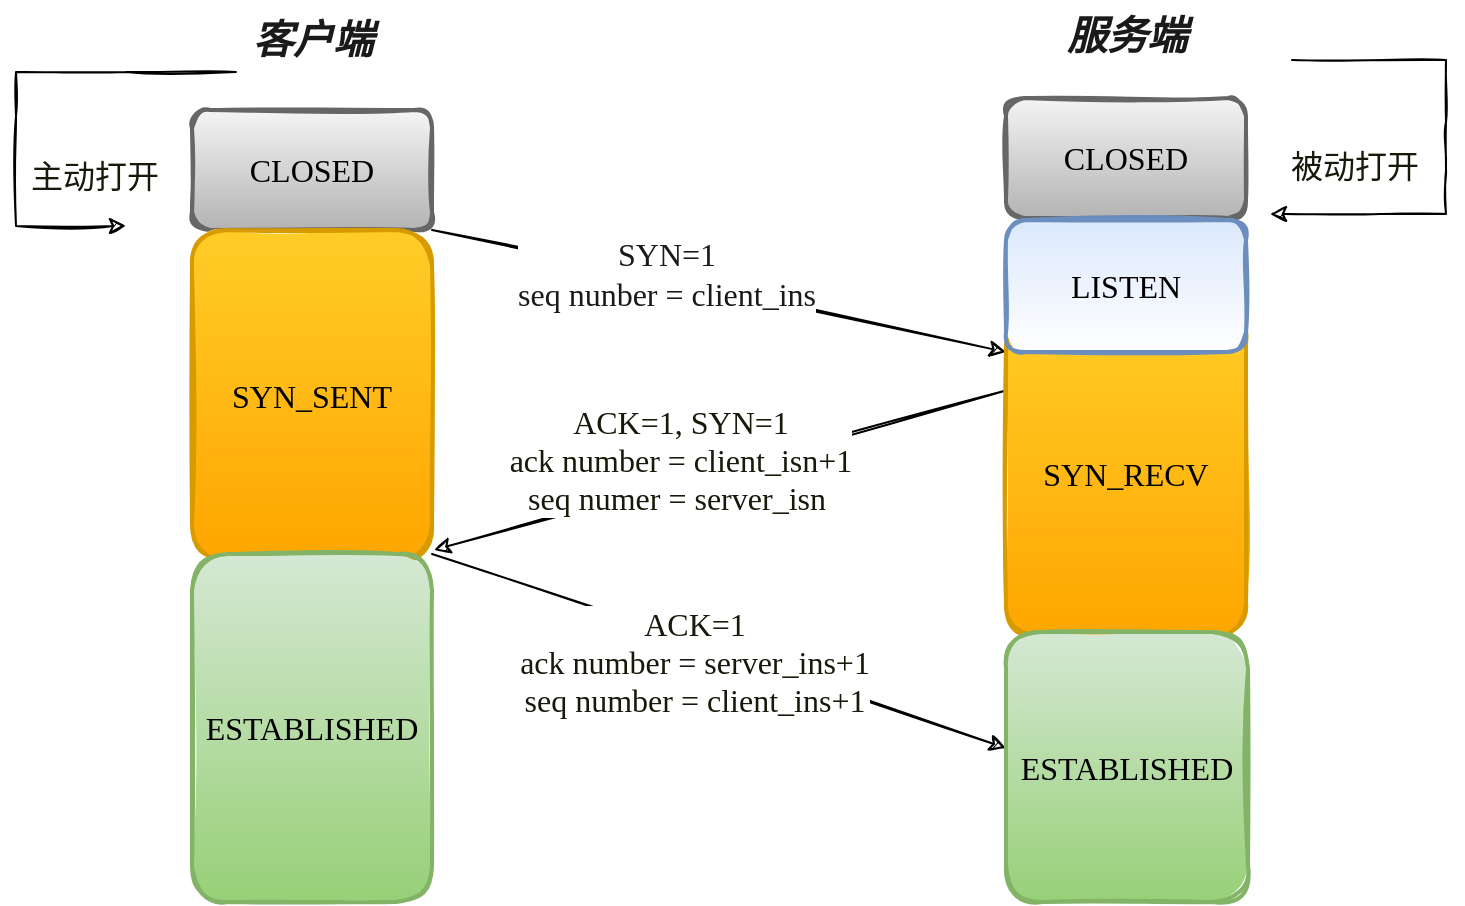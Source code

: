 <mxfile version="17.4.5" type="github" pages="9">
  <diagram id="4XvSbhawV3MiXkLEqnf2" name="tcp三次握手">
    <mxGraphModel dx="1422" dy="762" grid="1" gridSize="11" guides="1" tooltips="1" connect="1" arrows="1" fold="1" page="1" pageScale="1" pageWidth="2339" pageHeight="3300" background="#FFFFFF" math="0" shadow="0">
      <root>
        <mxCell id="0" />
        <mxCell id="1" parent="0" />
        <mxCell id="OVzzL2SM65j6UDz2gd-_-71" value="" style="endArrow=classic;html=1;rounded=0;sketch=1;fontFamily=Comic Sans MS;fontSize=16;fontColor=#171A0A;align=center;horizontal=0;verticalAlign=middle;fontStyle=7;labelPosition=center;verticalLabelPosition=top;" parent="1" edge="1">
          <mxGeometry width="50" height="50" relative="1" as="geometry">
            <mxPoint x="891" y="162" as="sourcePoint" />
            <mxPoint x="880.0" y="239" as="targetPoint" />
            <Array as="points">
              <mxPoint x="968" y="162" />
              <mxPoint x="968" y="193" />
              <mxPoint x="968" y="217" />
              <mxPoint x="968" y="239" />
              <mxPoint x="934.962" y="238.998" />
            </Array>
          </mxGeometry>
        </mxCell>
        <mxCell id="OVzzL2SM65j6UDz2gd-_-72" value="被动打开" style="text;html=1;align=center;verticalAlign=top;resizable=0;points=[];autosize=1;strokeColor=none;fillColor=none;fontSize=16;fontFamily=Comic Sans MS;fontColor=#171A0A;horizontal=1;fontStyle=0" parent="1" vertex="1">
          <mxGeometry x="883" y="199" width="77" height="22" as="geometry" />
        </mxCell>
        <mxCell id="OVzzL2SM65j6UDz2gd-_-16" value="&lt;font face=&quot;Comic Sans MS&quot;&gt;CLOSED&lt;/font&gt;" style="rounded=1;sketch=1;expand=1;fontSize=16;verticalAlign=middle;horizontal=1;fontStyle=0;align=center;labelPosition=center;verticalLabelPosition=middle;labelBackgroundColor=none;whiteSpace=wrap;html=1;shadow=0;glass=0;noLabel=0;portConstraintRotation=0;enumerate=0;fixDash=0;autosize=0;connectable=1;sketchStyle=rough;zigzagOffset=-1;strokeWidth=2;fillColor=#f5f5f5;gradientColor=#b3b3b3;strokeColor=#666666;" parent="1" vertex="1">
          <mxGeometry x="341" y="187" width="120" height="60" as="geometry" />
        </mxCell>
        <mxCell id="OVzzL2SM65j6UDz2gd-_-41" value="客户端&lt;br style=&quot;font-size: 20px;&quot;&gt;" style="text;html=1;align=center;verticalAlign=middle;resizable=0;points=[];autosize=1;strokeColor=none;fillColor=none;fontSize=20;fontFamily=Georgia;fontColor=#1A1A1A;fontStyle=3;labelBackgroundColor=none;" parent="1" vertex="1">
          <mxGeometry x="362.5" y="134" width="77" height="33" as="geometry" />
        </mxCell>
        <mxCell id="OVzzL2SM65j6UDz2gd-_-52" style="edgeStyle=none;rounded=0;sketch=1;orthogonalLoop=1;jettySize=auto;html=1;exitX=1;exitY=0;exitDx=0;exitDy=0;entryX=0;entryY=1;entryDx=0;entryDy=0;fontFamily=Comic Sans MS;fontSize=16;fontColor=#1A1A1A;" parent="1" source="OVzzL2SM65j6UDz2gd-_-42" target="OVzzL2SM65j6UDz2gd-_-48" edge="1">
          <mxGeometry relative="1" as="geometry" />
        </mxCell>
        <mxCell id="OVzzL2SM65j6UDz2gd-_-54" value="SYN=1&lt;br&gt;seq nunber = client_ins" style="edgeLabel;html=1;align=center;verticalAlign=middle;resizable=0;points=[];fontSize=16;fontFamily=Comic Sans MS;fontColor=#1A1A1A;" parent="OVzzL2SM65j6UDz2gd-_-52" vertex="1" connectable="0">
          <mxGeometry x="-0.188" y="3" relative="1" as="geometry">
            <mxPoint as="offset" />
          </mxGeometry>
        </mxCell>
        <mxCell id="OVzzL2SM65j6UDz2gd-_-42" value="SYN_SENT" style="rounded=1;whiteSpace=wrap;html=1;shadow=0;glass=0;labelBackgroundColor=none;sketch=1;sketchStyle=rough;fontFamily=Comic Sans MS;fontSize=16;strokeColor=#d79b00;strokeWidth=2;fillColor=#ffcd28;gradientColor=#ffa500;" parent="1" vertex="1">
          <mxGeometry x="341" y="247" width="120" height="165" as="geometry" />
        </mxCell>
        <mxCell id="OVzzL2SM65j6UDz2gd-_-64" style="edgeStyle=none;rounded=0;sketch=1;orthogonalLoop=1;jettySize=auto;html=1;exitX=1;exitY=0;exitDx=0;exitDy=0;entryX=0;entryY=0.43;entryDx=0;entryDy=0;entryPerimeter=0;fontFamily=Comic Sans MS;fontSize=16;fontColor=#171A0A;" parent="1" source="OVzzL2SM65j6UDz2gd-_-43" target="OVzzL2SM65j6UDz2gd-_-47" edge="1">
          <mxGeometry relative="1" as="geometry" />
        </mxCell>
        <mxCell id="OVzzL2SM65j6UDz2gd-_-65" value="ACK=1&lt;br&gt;ack number = server_ins+1&lt;br&gt;seq number = client_ins+1" style="edgeLabel;html=1;align=center;verticalAlign=middle;resizable=0;points=[];fontSize=16;fontFamily=Comic Sans MS;fontColor=#171A0A;" parent="OVzzL2SM65j6UDz2gd-_-64" vertex="1" connectable="0">
          <mxGeometry x="-0.44" y="-4" relative="1" as="geometry">
            <mxPoint x="52" y="23" as="offset" />
          </mxGeometry>
        </mxCell>
        <mxCell id="OVzzL2SM65j6UDz2gd-_-43" value="ESTABLISHED" style="rounded=1;whiteSpace=wrap;html=1;shadow=0;glass=0;labelBackgroundColor=none;sketch=1;sketchStyle=rough;fontFamily=Comic Sans MS;fontSize=16;strokeColor=#82b366;strokeWidth=2;fillColor=#d5e8d4;gradientColor=#97d077;" parent="1" vertex="1">
          <mxGeometry x="341" y="409" width="120" height="174" as="geometry" />
        </mxCell>
        <mxCell id="OVzzL2SM65j6UDz2gd-_-44" value="&lt;font face=&quot;Comic Sans MS&quot;&gt;CLOSED&lt;/font&gt;" style="rounded=1;sketch=1;expand=1;fontSize=16;verticalAlign=middle;horizontal=1;fontStyle=0;align=center;labelPosition=center;verticalLabelPosition=middle;labelBackgroundColor=none;whiteSpace=wrap;html=1;shadow=0;glass=0;noLabel=0;portConstraintRotation=0;enumerate=0;fixDash=0;autosize=0;connectable=1;sketchStyle=rough;zigzagOffset=-1;strokeWidth=2;fillColor=#f5f5f5;gradientColor=#b3b3b3;strokeColor=#666666;" parent="1" vertex="1">
          <mxGeometry x="748" y="181" width="120" height="60" as="geometry" />
        </mxCell>
        <mxCell id="OVzzL2SM65j6UDz2gd-_-45" value="服务端" style="text;html=1;align=center;verticalAlign=middle;resizable=0;points=[];autosize=1;strokeColor=none;fillColor=none;fontSize=20;fontFamily=Georgia;fontColor=#1A1A1A;fontStyle=3;labelBackgroundColor=none;" parent="1" vertex="1">
          <mxGeometry x="769.5" y="132" width="77" height="33" as="geometry" />
        </mxCell>
        <mxCell id="OVzzL2SM65j6UDz2gd-_-58" style="edgeStyle=none;rounded=0;sketch=1;orthogonalLoop=1;jettySize=auto;html=1;exitX=0;exitY=0.25;exitDx=0;exitDy=0;fontFamily=Comic Sans MS;fontSize=16;fontColor=#171A0A;" parent="1" source="OVzzL2SM65j6UDz2gd-_-46" edge="1">
          <mxGeometry relative="1" as="geometry">
            <mxPoint x="462" y="407" as="targetPoint" />
          </mxGeometry>
        </mxCell>
        <mxCell id="OVzzL2SM65j6UDz2gd-_-59" value="ACK=1, SYN=1&lt;br&gt;ack number = client_isn+1&lt;br&gt;seq numer = server_isn&amp;nbsp;" style="edgeLabel;html=1;align=center;verticalAlign=middle;resizable=0;points=[];fontSize=16;fontFamily=Comic Sans MS;fontColor=#171A0A;" parent="OVzzL2SM65j6UDz2gd-_-58" vertex="1" connectable="0">
          <mxGeometry x="0.211" relative="1" as="geometry">
            <mxPoint x="10" y="-14" as="offset" />
          </mxGeometry>
        </mxCell>
        <mxCell id="OVzzL2SM65j6UDz2gd-_-46" value="SYN_RECV" style="rounded=1;whiteSpace=wrap;html=1;shadow=0;glass=0;labelBackgroundColor=none;sketch=1;sketchStyle=rough;fontFamily=Comic Sans MS;fontSize=16;strokeColor=#d79b00;strokeWidth=2;fillColor=#ffcd28;gradientColor=#ffa500;" parent="1" vertex="1">
          <mxGeometry x="748" y="286" width="120" height="165" as="geometry" />
        </mxCell>
        <mxCell id="OVzzL2SM65j6UDz2gd-_-47" value="ESTABLISHED" style="rounded=1;whiteSpace=wrap;html=1;shadow=0;glass=0;labelBackgroundColor=none;sketch=1;sketchStyle=rough;fontFamily=Comic Sans MS;fontSize=16;strokeColor=#82b366;strokeWidth=2;fillColor=#d5e8d4;gradientColor=#97d077;" parent="1" vertex="1">
          <mxGeometry x="748" y="448" width="121" height="135" as="geometry" />
        </mxCell>
        <mxCell id="OVzzL2SM65j6UDz2gd-_-48" value="LISTEN" style="rounded=1;whiteSpace=wrap;html=1;shadow=0;glass=0;labelBackgroundColor=none;sketch=1;sketchStyle=rough;fontFamily=Comic Sans MS;fontSize=16;strokeColor=#6c8ebf;strokeWidth=2;fillColor=#dae8fc;gradientColor=#ffffff;" parent="1" vertex="1">
          <mxGeometry x="748" y="242" width="120" height="66" as="geometry" />
        </mxCell>
        <mxCell id="OVzzL2SM65j6UDz2gd-_-69" value="" style="endArrow=classic;html=1;rounded=0;sketch=1;fontFamily=Comic Sans MS;fontSize=16;fontColor=#171A0A;exitX=0.006;exitY=0.606;exitDx=0;exitDy=0;exitPerimeter=0;" parent="1" edge="1">
          <mxGeometry width="50" height="50" relative="1" as="geometry">
            <mxPoint x="362.962" y="167.998" as="sourcePoint" />
            <mxPoint x="308" y="245" as="targetPoint" />
            <Array as="points">
              <mxPoint x="308" y="168" />
              <mxPoint x="253" y="168" />
              <mxPoint x="253" y="190" />
              <mxPoint x="253" y="245" />
            </Array>
          </mxGeometry>
        </mxCell>
        <mxCell id="OVzzL2SM65j6UDz2gd-_-70" value="主动打开" style="text;html=1;align=center;verticalAlign=middle;resizable=0;points=[];autosize=1;strokeColor=none;fillColor=none;fontSize=16;fontFamily=Comic Sans MS;fontColor=#171A0A;" parent="1" vertex="1">
          <mxGeometry x="253" y="209" width="77" height="22" as="geometry" />
        </mxCell>
      </root>
    </mxGraphModel>
  </diagram>
  <diagram id="vHVCrYi_-T6_CoiBoPsH" name="TCP四次挥手">
    <mxGraphModel dx="1422" dy="762" grid="1" gridSize="10" guides="1" tooltips="1" connect="1" arrows="1" fold="1" page="1" pageScale="1" pageWidth="2339" pageHeight="3300" math="0" shadow="0">
      <root>
        <mxCell id="0" />
        <mxCell id="1" parent="0" />
        <mxCell id="FSFF1Ceqms3SaQ_YUNbp-1" value="" style="endArrow=classic;html=1;rounded=0;sketch=1;fontFamily=Comic Sans MS;fontSize=16;fontColor=#171A0A;align=center;horizontal=0;verticalAlign=middle;fontStyle=7;labelPosition=center;verticalLabelPosition=top;" edge="1" parent="1">
          <mxGeometry width="50" height="50" relative="1" as="geometry">
            <mxPoint x="910" y="142" as="sourcePoint" />
            <mxPoint x="930.0" y="449" as="targetPoint" />
            <Array as="points">
              <mxPoint x="1000" y="140" />
              <mxPoint x="1000" y="449" />
              <mxPoint x="984.962" y="448.998" />
            </Array>
          </mxGeometry>
        </mxCell>
        <mxCell id="FSFF1Ceqms3SaQ_YUNbp-2" value="被动关闭" style="text;html=1;align=center;verticalAlign=top;resizable=0;points=[];autosize=1;strokeColor=none;fillColor=none;fontSize=16;fontFamily=Comic Sans MS;fontColor=#171A0A;horizontal=1;fontStyle=0" vertex="1" parent="1">
          <mxGeometry x="919" y="410" width="80" height="20" as="geometry" />
        </mxCell>
        <mxCell id="FSFF1Ceqms3SaQ_YUNbp-3" value="&lt;font face=&quot;Comic Sans MS&quot;&gt;FIN_WATI_1&lt;/font&gt;" style="rounded=1;sketch=1;expand=1;fontSize=16;verticalAlign=middle;horizontal=1;fontStyle=0;align=center;labelPosition=center;verticalLabelPosition=middle;labelBackgroundColor=none;whiteSpace=wrap;html=1;shadow=0;glass=0;noLabel=0;portConstraintRotation=0;enumerate=0;fixDash=0;autosize=0;connectable=1;sketchStyle=rough;zigzagOffset=-1;strokeWidth=2;fillColor=#cdeb8b;strokeColor=#36393d;gradientColor=#ffffff;" vertex="1" parent="1">
          <mxGeometry x="360" y="280" width="120" height="110" as="geometry" />
        </mxCell>
        <mxCell id="FSFF1Ceqms3SaQ_YUNbp-4" value="客户端&lt;br style=&quot;font-size: 20px;&quot;&gt;" style="text;html=1;align=center;verticalAlign=middle;resizable=0;points=[];autosize=1;strokeColor=none;fillColor=none;fontSize=20;fontFamily=Comic Sans MS;fontColor=#1A1A1A;fontStyle=3;labelBackgroundColor=none;" vertex="1" parent="1">
          <mxGeometry x="380.5" y="134" width="80" height="30" as="geometry" />
        </mxCell>
        <mxCell id="OlESN5JKjCrD1n2T0dmo-2" style="edgeStyle=none;rounded=1;comic=0;sketch=1;orthogonalLoop=1;jettySize=auto;html=1;exitX=1;exitY=1;exitDx=0;exitDy=0;entryX=0;entryY=0;entryDx=0;entryDy=0;shadow=0;labelBorderColor=none;fontFamily=Comic Sans MS;fontSize=16;fontColor=#1A1A1A;strokeColor=#1A1A1A;fillColor=#FFE45E;" edge="1" parent="1" source="FSFF1Ceqms3SaQ_YUNbp-10" target="IXIdePy4f4xAPAkL3_Bi-4">
          <mxGeometry relative="1" as="geometry" />
        </mxCell>
        <mxCell id="FSFF1Ceqms3SaQ_YUNbp-10" value="ESTABLISHED" style="rounded=1;whiteSpace=wrap;html=1;shadow=0;glass=0;labelBackgroundColor=none;sketch=1;sketchStyle=rough;fontFamily=Comic Sans MS;fontSize=16;strokeColor=#82b366;strokeWidth=2;fillColor=#d5e8d4;gradientColor=#97d077;" vertex="1" parent="1">
          <mxGeometry x="360" y="199" width="120" height="81" as="geometry" />
        </mxCell>
        <mxCell id="FSFF1Ceqms3SaQ_YUNbp-12" value="服务端" style="text;html=1;align=center;verticalAlign=middle;resizable=0;points=[];autosize=1;strokeColor=none;fillColor=none;fontSize=20;fontFamily=Georgia;fontColor=#1A1A1A;fontStyle=3;labelBackgroundColor=none;" vertex="1" parent="1">
          <mxGeometry x="817.5" y="131" width="77" height="33" as="geometry" />
        </mxCell>
        <mxCell id="FSFF1Ceqms3SaQ_YUNbp-18" value="" style="endArrow=classic;html=1;rounded=0;sketch=1;fontFamily=Comic Sans MS;fontSize=16;fontColor=#171A0A;exitX=0.006;exitY=0.606;exitDx=0;exitDy=0;exitPerimeter=0;" edge="1" parent="1">
          <mxGeometry width="50" height="50" relative="1" as="geometry">
            <mxPoint x="362.962" y="167.998" as="sourcePoint" />
            <mxPoint x="350" y="290" as="targetPoint" />
            <Array as="points">
              <mxPoint x="308" y="168" />
              <mxPoint x="253" y="168" />
              <mxPoint x="253" y="190" />
              <mxPoint x="253" y="290" />
            </Array>
          </mxGeometry>
        </mxCell>
        <mxCell id="FSFF1Ceqms3SaQ_YUNbp-19" value="主动关闭" style="text;html=1;align=center;verticalAlign=middle;resizable=0;points=[];autosize=1;strokeColor=none;fillColor=none;fontSize=16;fontFamily=Comic Sans MS;fontColor=#171A0A;" vertex="1" parent="1">
          <mxGeometry x="260" y="254.5" width="80" height="20" as="geometry" />
        </mxCell>
        <mxCell id="IXIdePy4f4xAPAkL3_Bi-1" value="&lt;font face=&quot;Comic Sans MS&quot; style=&quot;font-size: 16px;&quot;&gt;FIN_WATI_2&lt;/font&gt;" style="rounded=1;whiteSpace=wrap;html=1;fillColor=#cdeb8b;strokeColor=#36393d;fontSize=16;strokeWidth=2;" vertex="1" parent="1">
          <mxGeometry x="360" y="390" width="120" height="100" as="geometry" />
        </mxCell>
        <mxCell id="OlESN5JKjCrD1n2T0dmo-9" style="edgeStyle=none;rounded=1;comic=0;sketch=1;orthogonalLoop=1;jettySize=auto;html=1;exitX=1;exitY=0;exitDx=0;exitDy=0;entryX=0;entryY=0;entryDx=0;entryDy=0;shadow=0;labelBorderColor=none;fontFamily=Comic Sans MS;fontSize=16;fontColor=#1A1A1A;strokeColor=#1A1A1A;fillColor=#FFE45E;" edge="1" parent="1" source="IXIdePy4f4xAPAkL3_Bi-2" target="IXIdePy4f4xAPAkL3_Bi-8">
          <mxGeometry relative="1" as="geometry" />
        </mxCell>
        <mxCell id="OlESN5JKjCrD1n2T0dmo-12" value="&lt;span style=&quot;background-color: rgb(248 , 249 , 250)&quot;&gt;ACK=1&lt;/span&gt;&lt;br style=&quot;background-color: rgb(248 , 249 , 250)&quot;&gt;&lt;span style=&quot;background-color: rgb(248 , 249 , 250)&quot;&gt;ack number=server_sn+1&lt;/span&gt;&lt;br style=&quot;background-color: rgb(248 , 249 , 250)&quot;&gt;&lt;span style=&quot;background-color: rgb(248 , 249 , 250)&quot;&gt;seq number=client_sn+1&lt;/span&gt;" style="edgeLabel;html=1;align=center;verticalAlign=middle;resizable=0;points=[];fontSize=16;fontFamily=Comic Sans MS;fontColor=#1A1A1A;" vertex="1" connectable="0" parent="OlESN5JKjCrD1n2T0dmo-9">
          <mxGeometry x="-0.123" y="-1" relative="1" as="geometry">
            <mxPoint x="14" y="10" as="offset" />
          </mxGeometry>
        </mxCell>
        <mxCell id="IXIdePy4f4xAPAkL3_Bi-2" value="TIME_WAIT" style="rounded=1;whiteSpace=wrap;html=1;fontFamily=Comic Sans MS;fontSize=16;strokeWidth=2;fillColor=#ffcc99;strokeColor=#36393d;" vertex="1" parent="1">
          <mxGeometry x="360" y="490" width="120" height="90" as="geometry" />
        </mxCell>
        <mxCell id="IXIdePy4f4xAPAkL3_Bi-3" value="CLOSED" style="rounded=1;whiteSpace=wrap;html=1;fontFamily=Comic Sans MS;fontSize=16;strokeWidth=2;gradientColor=#b3b3b3;fillColor=#f5f5f5;strokeColor=#666666;" vertex="1" parent="1">
          <mxGeometry x="360" y="580" width="120" height="60" as="geometry" />
        </mxCell>
        <mxCell id="OlESN5JKjCrD1n2T0dmo-5" style="edgeStyle=none;rounded=1;comic=0;sketch=1;orthogonalLoop=1;jettySize=auto;html=1;exitX=0;exitY=0;exitDx=0;exitDy=0;entryX=1;entryY=0;entryDx=0;entryDy=0;shadow=0;labelBorderColor=none;fontFamily=Comic Sans MS;fontSize=16;fontColor=#1A1A1A;strokeColor=#1A1A1A;fillColor=#FFE45E;" edge="1" parent="1" source="IXIdePy4f4xAPAkL3_Bi-4" target="IXIdePy4f4xAPAkL3_Bi-1">
          <mxGeometry relative="1" as="geometry" />
        </mxCell>
        <mxCell id="OlESN5JKjCrD1n2T0dmo-6" value="ACK=1&lt;br&gt;ack number=client_isn+1&lt;br&gt;seq number=server_sn_wave2" style="edgeLabel;html=1;align=center;verticalAlign=middle;resizable=0;points=[];fontSize=16;fontFamily=Comic Sans MS;fontColor=#1A1A1A;" vertex="1" connectable="0" parent="OlESN5JKjCrD1n2T0dmo-5">
          <mxGeometry x="0.304" y="2" relative="1" as="geometry">
            <mxPoint x="45" y="-7" as="offset" />
          </mxGeometry>
        </mxCell>
        <mxCell id="IXIdePy4f4xAPAkL3_Bi-4" value="&lt;font face=&quot;Comic Sans MS&quot;&gt;COLSE_WAIT&lt;/font&gt;" style="rounded=1;sketch=1;expand=1;fontSize=16;verticalAlign=middle;horizontal=1;fontStyle=0;align=center;labelPosition=center;verticalLabelPosition=middle;labelBackgroundColor=none;whiteSpace=wrap;html=1;shadow=0;glass=0;noLabel=0;portConstraintRotation=0;enumerate=0;fixDash=0;autosize=0;connectable=1;sketchStyle=rough;zigzagOffset=-1;strokeWidth=2;fillColor=#cdeb8b;strokeColor=#36393d;gradientColor=#ffffff;" vertex="1" parent="1">
          <mxGeometry x="800" y="329" width="120" height="120" as="geometry" />
        </mxCell>
        <mxCell id="IXIdePy4f4xAPAkL3_Bi-5" value="ESTABLISHED" style="rounded=1;whiteSpace=wrap;html=1;shadow=0;glass=0;labelBackgroundColor=none;sketch=1;sketchStyle=rough;fontFamily=Comic Sans MS;fontSize=16;strokeColor=#82b366;strokeWidth=2;fillColor=#d5e8d4;gradientColor=#97d077;" vertex="1" parent="1">
          <mxGeometry x="800" y="198" width="120" height="131" as="geometry" />
        </mxCell>
        <mxCell id="OlESN5JKjCrD1n2T0dmo-7" style="edgeStyle=none;rounded=1;comic=0;sketch=1;orthogonalLoop=1;jettySize=auto;html=1;exitX=0;exitY=0;exitDx=0;exitDy=0;entryX=1;entryY=0;entryDx=0;entryDy=0;shadow=0;labelBorderColor=none;fontFamily=Comic Sans MS;fontSize=16;fontColor=#1A1A1A;strokeColor=#1A1A1A;fillColor=#FFE45E;" edge="1" parent="1" source="IXIdePy4f4xAPAkL3_Bi-6" target="IXIdePy4f4xAPAkL3_Bi-2">
          <mxGeometry relative="1" as="geometry" />
        </mxCell>
        <mxCell id="OlESN5JKjCrD1n2T0dmo-8" value="FIN=1&lt;br&gt;seq number=server_sn" style="edgeLabel;html=1;align=center;verticalAlign=middle;resizable=0;points=[];fontSize=16;fontFamily=Comic Sans MS;fontColor=#1A1A1A;" vertex="1" connectable="0" parent="OlESN5JKjCrD1n2T0dmo-7">
          <mxGeometry x="0.319" relative="1" as="geometry">
            <mxPoint x="29" y="-4" as="offset" />
          </mxGeometry>
        </mxCell>
        <mxCell id="IXIdePy4f4xAPAkL3_Bi-6" value="&lt;font face=&quot;Comic Sans MS&quot;&gt;LAST_ACK&lt;/font&gt;" style="rounded=1;whiteSpace=wrap;html=1;fillColor=#cdeb8b;strokeColor=#36393d;fontSize=16;strokeWidth=2;" vertex="1" parent="1">
          <mxGeometry x="800" y="449" width="120" height="130" as="geometry" />
        </mxCell>
        <mxCell id="IXIdePy4f4xAPAkL3_Bi-8" value="CLOSED" style="rounded=1;whiteSpace=wrap;html=1;fontFamily=Comic Sans MS;fontSize=16;strokeWidth=2;gradientColor=#b3b3b3;fillColor=#f5f5f5;strokeColor=#666666;" vertex="1" parent="1">
          <mxGeometry x="800" y="579" width="120" height="60" as="geometry" />
        </mxCell>
        <mxCell id="OlESN5JKjCrD1n2T0dmo-4" value="&lt;span style=&quot;color: rgb(26, 26, 26); font-family: &amp;quot;comic sans ms&amp;quot;; font-size: 16px; font-style: normal; font-weight: 400; letter-spacing: normal; text-align: center; text-indent: 0px; text-transform: none; word-spacing: 0px; background-color: rgb(255, 255, 255); display: inline; float: none;&quot;&gt;FIN=1&lt;/span&gt;&lt;br style=&quot;color: rgb(26, 26, 26); font-family: &amp;quot;comic sans ms&amp;quot;; font-size: 16px; font-style: normal; font-weight: 400; letter-spacing: normal; text-align: center; text-indent: 0px; text-transform: none; word-spacing: 0px;&quot;&gt;&lt;span style=&quot;color: rgb(26, 26, 26); font-family: &amp;quot;comic sans ms&amp;quot;; font-size: 16px; font-style: normal; font-weight: 400; letter-spacing: normal; text-align: center; text-indent: 0px; text-transform: none; word-spacing: 0px; background-color: rgb(255, 255, 255); display: inline; float: none;&quot;&gt;seq number=client_sn&lt;/span&gt;" style="text;whiteSpace=wrap;html=1;fontSize=16;fontFamily=Comic Sans MS;fontColor=#1A1A1A;" vertex="1" parent="1">
          <mxGeometry x="547" y="261" width="190" height="50" as="geometry" />
        </mxCell>
        <mxCell id="OlESN5JKjCrD1n2T0dmo-21" value="" style="endArrow=classic;html=1;rounded=1;shadow=0;labelBorderColor=none;comic=0;sketch=1;fontFamily=Comic Sans MS;fontSize=16;fontColor=#1A1A1A;strokeColor=#1A1A1A;fillColor=#FFE45E;" edge="1" parent="1">
          <mxGeometry width="50" height="50" relative="1" as="geometry">
            <mxPoint x="340" y="490" as="sourcePoint" />
            <mxPoint x="350" y="580" as="targetPoint" />
            <Array as="points">
              <mxPoint x="260" y="490" />
              <mxPoint x="260" y="580" />
            </Array>
          </mxGeometry>
        </mxCell>
        <mxCell id="OlESN5JKjCrD1n2T0dmo-22" value="等待2MSL" style="text;html=1;align=center;verticalAlign=middle;resizable=0;points=[];autosize=1;strokeColor=none;fillColor=none;fontSize=16;fontFamily=Comic Sans MS;fontColor=#1A1A1A;" vertex="1" parent="1">
          <mxGeometry x="262" y="548" width="90" height="20" as="geometry" />
        </mxCell>
      </root>
    </mxGraphModel>
  </diagram>
  <diagram id="fMdXmSaEVb3jKmdyPbzO" name="git-head">
    <mxGraphModel dx="1422" dy="762" grid="1" gridSize="10" guides="1" tooltips="1" connect="1" arrows="1" fold="1" page="1" pageScale="1" pageWidth="2339" pageHeight="3300" math="0" shadow="0">
      <root>
        <mxCell id="0" />
        <mxCell id="1" parent="0" />
        <mxCell id="3XLxBLjTaI9BwhoATeDl-6" style="edgeStyle=none;rounded=1;comic=0;sketch=1;orthogonalLoop=1;jettySize=auto;html=1;exitX=1;exitY=0.5;exitDx=0;exitDy=0;entryX=0;entryY=0.5;entryDx=0;entryDy=0;shadow=0;labelBorderColor=none;fontFamily=Comic Sans MS;fontSize=16;fontColor=#1A1A1A;strokeColor=#1A1A1A;fillColor=#FFE45E;" parent="1" source="3XLxBLjTaI9BwhoATeDl-3" target="3XLxBLjTaI9BwhoATeDl-4" edge="1">
          <mxGeometry relative="1" as="geometry" />
        </mxCell>
        <mxCell id="3XLxBLjTaI9BwhoATeDl-3" value="" style="ellipse;whiteSpace=wrap;html=1;aspect=fixed;rounded=0;sketch=0;fontFamily=Comic Sans MS;fontSize=16;" parent="1" vertex="1">
          <mxGeometry x="130" y="240" width="30" height="30" as="geometry" />
        </mxCell>
        <mxCell id="3XLxBLjTaI9BwhoATeDl-7" style="edgeStyle=none;rounded=1;comic=0;sketch=1;orthogonalLoop=1;jettySize=auto;html=1;exitX=1;exitY=0.5;exitDx=0;exitDy=0;entryX=0;entryY=0.5;entryDx=0;entryDy=0;shadow=0;labelBorderColor=none;fontFamily=Comic Sans MS;fontSize=16;fontColor=#1A1A1A;strokeColor=#1A1A1A;fillColor=#FFE45E;" parent="1" source="3XLxBLjTaI9BwhoATeDl-4" target="3XLxBLjTaI9BwhoATeDl-5" edge="1">
          <mxGeometry relative="1" as="geometry" />
        </mxCell>
        <mxCell id="3XLxBLjTaI9BwhoATeDl-4" value="" style="ellipse;whiteSpace=wrap;html=1;aspect=fixed;rounded=0;sketch=0;fontFamily=Comic Sans MS;fontSize=16;" parent="1" vertex="1">
          <mxGeometry x="210" y="240" width="30" height="30" as="geometry" />
        </mxCell>
        <mxCell id="3XLxBLjTaI9BwhoATeDl-5" value="" style="ellipse;whiteSpace=wrap;html=1;aspect=fixed;rounded=0;sketch=0;fontFamily=Comic Sans MS;fontSize=16;" parent="1" vertex="1">
          <mxGeometry x="290" y="240" width="30" height="30" as="geometry" />
        </mxCell>
        <mxCell id="3XLxBLjTaI9BwhoATeDl-9" value="" style="endArrow=classic;html=1;rounded=1;shadow=0;labelBorderColor=none;comic=0;sketch=1;fontFamily=Comic Sans MS;fontSize=16;fontColor=#1A1A1A;strokeColor=#1A1A1A;fillColor=#FFE45E;" parent="1" edge="1">
          <mxGeometry width="50" height="50" relative="1" as="geometry">
            <mxPoint x="310" y="210" as="sourcePoint" />
            <mxPoint x="310" y="240" as="targetPoint" />
          </mxGeometry>
        </mxCell>
        <mxCell id="3XLxBLjTaI9BwhoATeDl-10" value="master&lt;br&gt;" style="text;html=1;align=center;verticalAlign=middle;resizable=0;points=[];autosize=1;strokeColor=none;fillColor=none;fontSize=16;fontFamily=Comic Sans MS;fontColor=#1A1A1A;" parent="1" vertex="1">
          <mxGeometry x="276" y="189" width="70" height="20" as="geometry" />
        </mxCell>
        <mxCell id="3XLxBLjTaI9BwhoATeDl-11" value="" style="endArrow=classic;html=1;rounded=1;shadow=0;labelBorderColor=none;comic=0;sketch=1;fontFamily=Comic Sans MS;fontSize=16;fontColor=#1A1A1A;strokeColor=#b85450;fillColor=#f8cecc;gradientColor=#ea6b66;" parent="1" edge="1">
          <mxGeometry width="50" height="50" relative="1" as="geometry">
            <mxPoint x="320" y="300" as="sourcePoint" />
            <mxPoint x="310" y="270" as="targetPoint" />
          </mxGeometry>
        </mxCell>
        <mxCell id="3XLxBLjTaI9BwhoATeDl-12" value="dev&lt;br&gt;" style="text;html=1;align=center;verticalAlign=middle;resizable=0;points=[];autosize=1;strokeColor=none;fillColor=none;fontSize=16;fontFamily=Comic Sans MS;fontColor=#1A1A1A;rotation=-15;" parent="1" vertex="1">
          <mxGeometry x="303" y="296" width="40" height="20" as="geometry" />
        </mxCell>
        <mxCell id="3XLxBLjTaI9BwhoATeDl-14" value="" style="endArrow=classic;html=1;rounded=1;shadow=0;labelBorderColor=none;comic=0;sketch=1;fontFamily=Comic Sans MS;fontSize=16;fontColor=#1A1A1A;strokeColor=#1A1A1A;fillColor=#FFE45E;" parent="1" edge="1">
          <mxGeometry width="50" height="50" relative="1" as="geometry">
            <mxPoint x="368" y="286" as="sourcePoint" />
            <mxPoint x="338" y="302" as="targetPoint" />
          </mxGeometry>
        </mxCell>
        <mxCell id="3XLxBLjTaI9BwhoATeDl-15" value="&lt;font style=&quot;font-size: 11px&quot;&gt;HEAD&lt;/font&gt;" style="text;html=1;align=center;verticalAlign=middle;resizable=0;points=[];autosize=1;strokeColor=none;fillColor=none;fontSize=16;fontFamily=Comic Sans MS;fontColor=#1A1A1A;" parent="1" vertex="1">
          <mxGeometry x="357" y="260" width="50" height="30" as="geometry" />
        </mxCell>
      </root>
    </mxGraphModel>
  </diagram>
  <diagram id="uXLm9D4U16LNPgvPcuoe" name="gitalk init issue">
    <mxGraphModel dx="1422" dy="762" grid="1" gridSize="10" guides="1" tooltips="1" connect="1" arrows="1" fold="1" page="1" pageScale="1" pageWidth="2339" pageHeight="3300" math="0" shadow="0">
      <root>
        <mxCell id="0" />
        <mxCell id="1" parent="0" />
        <mxCell id="pttDaYGmhlIBO_Kls1gd-1" style="edgeStyle=orthogonalEdgeStyle;rounded=0;orthogonalLoop=1;jettySize=auto;html=1;exitX=0.5;exitY=1;exitDx=0;exitDy=0;fontFamily=Comic Sans MS;fontSize=16;sketch=1;" parent="1" source="MaYcZgApUC6pl9pRsP8a-1" edge="1">
          <mxGeometry relative="1" as="geometry">
            <mxPoint x="470" y="870" as="targetPoint" />
          </mxGeometry>
        </mxCell>
        <mxCell id="MaYcZgApUC6pl9pRsP8a-1" value="Actions" style="rounded=1;whiteSpace=wrap;html=1;fillColor=#f5f5f5;strokeColor=#666666;strokeWidth=2;perimeterSpacing=0;comic=0;shadow=0;sketch=1;gradientColor=#b3b3b3;fontSize=16;fontFamily=Comic Sans MS;" parent="1" vertex="1">
          <mxGeometry x="410" y="750" width="120" height="60" as="geometry" />
        </mxCell>
        <mxCell id="CNQjBo1Abx4i0ZTBCnl6-1" value="初始化脚本" style="text;html=1;align=center;verticalAlign=middle;resizable=0;points=[];autosize=1;strokeColor=none;fillColor=none;fontSize=16;fontFamily=Comic Sans MS;shadow=1;comic=0;" parent="1" vertex="1">
          <mxGeometry x="470" y="830" width="100" height="20" as="geometry" />
        </mxCell>
        <mxCell id="Z739gxO9CDD1cXpF5HEQ-5" value="" style="group" parent="1" vertex="1" connectable="0">
          <mxGeometry x="330" y="888.89" width="330.64" height="71.11" as="geometry" />
        </mxCell>
        <mxCell id="Z739gxO9CDD1cXpF5HEQ-2" value="获取所有 issue" style="rounded=1;whiteSpace=wrap;html=1;fillColor=#f5f5f5;strokeColor=#666666;strokeWidth=2;perimeterSpacing=0;comic=0;shadow=0;sketch=1;gradientColor=#b3b3b3;fontSize=16;fontFamily=Comic Sans MS;" parent="Z739gxO9CDD1cXpF5HEQ-5" vertex="1">
          <mxGeometry width="110" height="40.634" as="geometry" />
        </mxCell>
        <mxCell id="Z739gxO9CDD1cXpF5HEQ-3" value="获取文章 posts" style="rounded=1;whiteSpace=wrap;html=1;fillColor=#f5f5f5;strokeColor=#666666;strokeWidth=2;perimeterSpacing=0;comic=0;shadow=0;sketch=1;gradientColor=#b3b3b3;fontSize=16;fontFamily=Comic Sans MS;" parent="Z739gxO9CDD1cXpF5HEQ-5" vertex="1">
          <mxGeometry x="150" width="120" height="40.634" as="geometry" />
        </mxCell>
        <mxCell id="Z739gxO9CDD1cXpF5HEQ-8" value="" style="rounded=0;whiteSpace=wrap;html=1;shadow=1;comic=0;sketch=1;fontFamily=Comic Sans MS;fontSize=16;strokeWidth=2;strokeOpacity=100;fillOpacity=0;fillColor=#f5f5f5;gradientColor=#b3b3b3;strokeColor=#666666;dashed=1;" parent="Z739gxO9CDD1cXpF5HEQ-5" vertex="1">
          <mxGeometry x="-35.001" y="-19.187" width="365.641" height="79.011" as="geometry" />
        </mxCell>
        <mxCell id="Z739gxO9CDD1cXpF5HEQ-11" style="edgeStyle=orthogonalEdgeStyle;rounded=0;sketch=1;orthogonalLoop=1;jettySize=auto;html=1;exitX=0.5;exitY=1;exitDx=0;exitDy=0;fontFamily=Comic Sans MS;fontSize=16;" parent="1" source="Z739gxO9CDD1cXpF5HEQ-8" edge="1">
          <mxGeometry relative="1" as="geometry">
            <mxPoint x="478" y="1000" as="targetPoint" />
          </mxGeometry>
        </mxCell>
        <mxCell id="7glHobjOAz2HBU6icr5p-1" style="edgeStyle=orthogonalEdgeStyle;rounded=0;orthogonalLoop=1;jettySize=auto;html=1;exitX=0.5;exitY=1;exitDx=0;exitDy=0;sketch=1;" parent="1" source="Z739gxO9CDD1cXpF5HEQ-14" edge="1">
          <mxGeometry relative="1" as="geometry">
            <mxPoint x="480" y="1160" as="targetPoint" />
          </mxGeometry>
        </mxCell>
        <mxCell id="7glHobjOAz2HBU6icr5p-4" style="edgeStyle=orthogonalEdgeStyle;rounded=0;orthogonalLoop=1;jettySize=auto;html=1;exitX=1;exitY=0.5;exitDx=0;exitDy=0;fontSize=16;sketch=1;" parent="1" edge="1">
          <mxGeometry relative="1" as="geometry">
            <mxPoint x="670" y="1057" as="targetPoint" />
            <mxPoint x="598" y="1057" as="sourcePoint" />
          </mxGeometry>
        </mxCell>
        <mxCell id="Z739gxO9CDD1cXpF5HEQ-14" value="&lt;span&gt;判断文章 issue 是否存在&lt;/span&gt;" style="rhombus;whiteSpace=wrap;html=1;rounded=1;shadow=1;comic=0;sketch=1;fontFamily=Comic Sans MS;fontSize=16;strokeColor=#666666;strokeWidth=2;gradientColor=#b3b3b3;fillColor=#f5f5f5;" parent="1" vertex="1">
          <mxGeometry x="360" y="1007" width="240" height="100" as="geometry" />
        </mxCell>
        <mxCell id="7glHobjOAz2HBU6icr5p-2" value="不存在" style="text;html=1;align=center;verticalAlign=middle;resizable=0;points=[];autosize=1;strokeColor=none;fillColor=none;fontSize=16;" parent="1" vertex="1">
          <mxGeometry x="478" y="1121" width="60" height="20" as="geometry" />
        </mxCell>
        <mxCell id="7glHobjOAz2HBU6icr5p-3" value="新建 issue" style="rounded=1;whiteSpace=wrap;html=1;fillColor=#f5f5f5;strokeColor=#666666;strokeWidth=2;perimeterSpacing=0;comic=0;shadow=0;sketch=1;gradientColor=#b3b3b3;fontSize=16;fontFamily=Comic Sans MS;" parent="1" vertex="1">
          <mxGeometry x="420" y="1160" width="120" height="60" as="geometry" />
        </mxCell>
        <mxCell id="7glHobjOAz2HBU6icr5p-5" value="存在" style="text;html=1;align=center;verticalAlign=middle;resizable=0;points=[];autosize=1;strokeColor=none;fillColor=none;fontSize=16;" parent="1" vertex="1">
          <mxGeometry x="601" y="1030" width="50" height="20" as="geometry" />
        </mxCell>
        <mxCell id="7glHobjOAz2HBU6icr5p-6" value="判断是否需要更新 issue?" style="rounded=1;whiteSpace=wrap;html=1;fillColor=#f5f5f5;strokeColor=#666666;strokeWidth=2;perimeterSpacing=0;comic=0;shadow=0;sketch=1;gradientColor=#b3b3b3;fontSize=16;fontFamily=Comic Sans MS;" parent="1" vertex="1">
          <mxGeometry x="678" y="1029" width="120" height="60" as="geometry" />
        </mxCell>
      </root>
    </mxGraphModel>
  </diagram>
  <diagram id="h6XSgJ1zv3A1PbJay799" name="git pull request 流程图">
    <mxGraphModel dx="1422" dy="762" grid="1" gridSize="10" guides="1" tooltips="1" connect="1" arrows="1" fold="1" page="1" pageScale="1" pageWidth="2339" pageHeight="3300" math="0" shadow="0">
      <root>
        <mxCell id="0" />
        <mxCell id="1" parent="0" />
        <mxCell id="BZMg1cx4XrLiz-2JSanl-7" style="edgeStyle=none;rounded=0;sketch=1;orthogonalLoop=1;jettySize=auto;html=1;exitX=0.5;exitY=1;exitDx=0;exitDy=0;entryX=1;entryY=0;entryDx=0;entryDy=0;fontFamily=Comic Sans MS;fontSize=16;" edge="1" parent="1" source="BZMg1cx4XrLiz-2JSanl-1">
          <mxGeometry relative="1" as="geometry">
            <mxPoint x="330" y="290" as="targetPoint" />
          </mxGeometry>
        </mxCell>
        <mxCell id="BZMg1cx4XrLiz-2JSanl-15" style="edgeStyle=none;rounded=0;sketch=1;orthogonalLoop=1;jettySize=auto;html=1;exitX=0.5;exitY=1;exitDx=0;exitDy=0;entryX=0.831;entryY=-0.06;entryDx=0;entryDy=0;fontFamily=Comic Sans MS;fontSize=16;dashed=1;entryPerimeter=0;" edge="1" parent="1" source="BZMg1cx4XrLiz-2JSanl-1" target="BZMg1cx4XrLiz-2JSanl-6">
          <mxGeometry relative="1" as="geometry" />
        </mxCell>
        <mxCell id="BZMg1cx4XrLiz-2JSanl-17" value="fetch&amp;nbsp;" style="edgeLabel;html=1;align=center;verticalAlign=middle;resizable=0;points=[];fontSize=16;fontFamily=Comic Sans MS;" vertex="1" connectable="0" parent="BZMg1cx4XrLiz-2JSanl-15">
          <mxGeometry x="0.074" y="1" relative="1" as="geometry">
            <mxPoint x="19" y="-88" as="offset" />
          </mxGeometry>
        </mxCell>
        <mxCell id="BZMg1cx4XrLiz-2JSanl-1" value="upstream" style="rounded=1;whiteSpace=wrap;html=1;fillColor=#f5f5f5;fontColor=#333333;strokeColor=#666666;strokeWidth=2;fontSize=16;fontFamily=Comic Sans MS;sketch=1;" vertex="1" parent="1">
          <mxGeometry x="410" y="180" width="100" height="50" as="geometry" />
        </mxCell>
        <mxCell id="BZMg1cx4XrLiz-2JSanl-8" style="edgeStyle=none;rounded=0;sketch=1;orthogonalLoop=1;jettySize=auto;html=1;exitX=0.5;exitY=1;exitDx=0;exitDy=0;fontFamily=Comic Sans MS;fontSize=16;" edge="1" parent="1" target="BZMg1cx4XrLiz-2JSanl-5">
          <mxGeometry relative="1" as="geometry">
            <mxPoint x="280" y="340" as="sourcePoint" />
          </mxGeometry>
        </mxCell>
        <mxCell id="BZMg1cx4XrLiz-2JSanl-12" style="edgeStyle=none;rounded=0;sketch=1;orthogonalLoop=1;jettySize=auto;html=1;exitX=0.25;exitY=1;exitDx=0;exitDy=0;entryX=0.25;entryY=0;entryDx=0;entryDy=0;fontFamily=Comic Sans MS;fontSize=16;" edge="1" parent="1" source="BZMg1cx4XrLiz-2JSanl-5" target="BZMg1cx4XrLiz-2JSanl-6">
          <mxGeometry relative="1" as="geometry" />
        </mxCell>
        <mxCell id="BZMg1cx4XrLiz-2JSanl-20" style="edgeStyle=none;rounded=0;sketch=1;orthogonalLoop=1;jettySize=auto;html=1;exitX=1;exitY=0.5;exitDx=0;exitDy=0;entryX=0;entryY=0.5;entryDx=0;entryDy=0;fontFamily=Comic Sans MS;fontSize=16;" edge="1" parent="1" source="BZMg1cx4XrLiz-2JSanl-5" target="BZMg1cx4XrLiz-2JSanl-11">
          <mxGeometry relative="1" as="geometry" />
        </mxCell>
        <mxCell id="BZMg1cx4XrLiz-2JSanl-21" value="new pull request" style="edgeLabel;html=1;align=center;verticalAlign=middle;resizable=0;points=[];fontSize=16;fontFamily=Comic Sans MS;" vertex="1" connectable="0" parent="BZMg1cx4XrLiz-2JSanl-20">
          <mxGeometry x="-0.064" y="1" relative="1" as="geometry">
            <mxPoint x="57" y="-6" as="offset" />
          </mxGeometry>
        </mxCell>
        <mxCell id="BZMg1cx4XrLiz-2JSanl-5" value="origin" style="rounded=1;whiteSpace=wrap;html=1;fillColor=#f5f5f5;fontColor=#333333;strokeColor=#666666;strokeWidth=2;fontSize=16;fontFamily=Comic Sans MS;sketch=1;" vertex="1" parent="1">
          <mxGeometry x="190" y="410" width="100" height="50" as="geometry" />
        </mxCell>
        <mxCell id="BZMg1cx4XrLiz-2JSanl-18" style="edgeStyle=none;rounded=0;sketch=1;orthogonalLoop=1;jettySize=auto;html=1;exitX=0.5;exitY=0;exitDx=0;exitDy=0;entryX=0.75;entryY=1;entryDx=0;entryDy=0;fontFamily=Comic Sans MS;fontSize=16;" edge="1" parent="1" source="BZMg1cx4XrLiz-2JSanl-6" target="BZMg1cx4XrLiz-2JSanl-5">
          <mxGeometry relative="1" as="geometry" />
        </mxCell>
        <mxCell id="BZMg1cx4XrLiz-2JSanl-19" value="push" style="edgeLabel;html=1;align=center;verticalAlign=middle;resizable=0;points=[];fontSize=16;fontFamily=Comic Sans MS;" vertex="1" connectable="0" parent="BZMg1cx4XrLiz-2JSanl-18">
          <mxGeometry x="0.182" y="2" relative="1" as="geometry">
            <mxPoint y="1" as="offset" />
          </mxGeometry>
        </mxCell>
        <mxCell id="BZMg1cx4XrLiz-2JSanl-6" value="local" style="rounded=1;whiteSpace=wrap;html=1;fillColor=#f5f5f5;fontColor=#333333;strokeColor=#666666;strokeWidth=2;fontSize=16;fontFamily=Comic Sans MS;sketch=1;" vertex="1" parent="1">
          <mxGeometry x="240" y="620" width="130" height="50" as="geometry" />
        </mxCell>
        <mxCell id="BZMg1cx4XrLiz-2JSanl-10" value="fork" style="ellipse;whiteSpace=wrap;html=1;rounded=1;sketch=1;fontFamily=Comic Sans MS;fontSize=16;strokeWidth=2;fillColor=#fff2cc;strokeColor=#d6b656;" vertex="1" parent="1">
          <mxGeometry x="250" y="280" width="90" height="70" as="geometry" />
        </mxCell>
        <mxCell id="BZMg1cx4XrLiz-2JSanl-22" style="edgeStyle=none;rounded=0;sketch=1;orthogonalLoop=1;jettySize=auto;html=1;exitX=0;exitY=0;exitDx=0;exitDy=0;entryX=1;entryY=1;entryDx=0;entryDy=0;fontFamily=Comic Sans MS;fontSize=16;" edge="1" parent="1" source="BZMg1cx4XrLiz-2JSanl-11" target="BZMg1cx4XrLiz-2JSanl-1">
          <mxGeometry relative="1" as="geometry" />
        </mxCell>
        <mxCell id="BZMg1cx4XrLiz-2JSanl-23" value="merge pull request" style="edgeLabel;html=1;align=center;verticalAlign=middle;resizable=0;points=[];fontSize=16;fontFamily=Comic Sans MS;" vertex="1" connectable="0" parent="BZMg1cx4XrLiz-2JSanl-22">
          <mxGeometry x="0.243" y="-4" relative="1" as="geometry">
            <mxPoint as="offset" />
          </mxGeometry>
        </mxCell>
        <mxCell id="BZMg1cx4XrLiz-2JSanl-11" value="pull request" style="ellipse;whiteSpace=wrap;html=1;rounded=1;sketch=1;fontFamily=Comic Sans MS;fontSize=16;strokeWidth=2;fillColor=#fff2cc;strokeColor=#d6b656;" vertex="1" parent="1">
          <mxGeometry x="660" y="340" width="120" height="70" as="geometry" />
        </mxCell>
        <mxCell id="BZMg1cx4XrLiz-2JSanl-13" value="fork&lt;br&gt;" style="text;html=1;align=center;verticalAlign=middle;resizable=0;points=[];autosize=1;strokeColor=none;fillColor=none;fontSize=16;fontFamily=Comic Sans MS;" vertex="1" parent="1">
          <mxGeometry x="171" y="481" width="50" height="20" as="geometry" />
        </mxCell>
      </root>
    </mxGraphModel>
  </diagram>
  <diagram id="rFmwfFQG5Oz1S-V7-_0H" name="pull request 时序图">
    <mxGraphModel dx="1422" dy="762" grid="1" gridSize="10" guides="1" tooltips="1" connect="1" arrows="1" fold="1" page="1" pageScale="1" pageWidth="2339" pageHeight="3300" math="0" shadow="0">
      <root>
        <mxCell id="0" />
        <mxCell id="1" parent="0" />
        <mxCell id="4cTA_IetwY9x_c4O6pS_-11" value="local" style="shape=umlLifeline;perimeter=lifelinePerimeter;whiteSpace=wrap;html=1;container=1;collapsible=0;recursiveResize=0;outlineConnect=0;rounded=1;sketch=1;fontFamily=Comic Sans MS;fontSize=16;strokeWidth=2;" parent="1" vertex="1">
          <mxGeometry x="790" y="120" width="100" height="430" as="geometry" />
        </mxCell>
        <mxCell id="4cTA_IetwY9x_c4O6pS_-20" value="" style="shape=waypoint;sketch=0;size=6;pointerEvents=1;points=[];fillColor=none;resizable=0;rotatable=0;perimeter=centerPerimeter;snapToPoint=1;rounded=1;fontFamily=Comic Sans MS;fontSize=16;strokeWidth=2;" parent="4cTA_IetwY9x_c4O6pS_-11" vertex="1">
          <mxGeometry x="30" y="100" width="40" height="40" as="geometry" />
        </mxCell>
        <mxCell id="4cTA_IetwY9x_c4O6pS_-19" style="edgeStyle=none;rounded=0;sketch=1;orthogonalLoop=1;jettySize=auto;html=1;fontFamily=Comic Sans MS;fontSize=16;" parent="1" edge="1">
          <mxGeometry relative="1" as="geometry">
            <mxPoint x="100" y="391" as="sourcePoint" />
            <mxPoint x="823" y="391" as="targetPoint" />
            <Array as="points">
              <mxPoint x="570" y="391" />
            </Array>
          </mxGeometry>
        </mxCell>
        <mxCell id="4cTA_IetwY9x_c4O6pS_-12" value="upstream" style="shape=umlLifeline;perimeter=lifelinePerimeter;whiteSpace=wrap;html=1;container=1;collapsible=0;recursiveResize=0;outlineConnect=0;rounded=1;sketch=1;fontFamily=Comic Sans MS;fontSize=16;strokeWidth=2;" parent="1" vertex="1">
          <mxGeometry x="50" y="120" width="100" height="430" as="geometry" />
        </mxCell>
        <mxCell id="4cTA_IetwY9x_c4O6pS_-24" value="" style="edgeStyle=none;rounded=0;sketch=1;orthogonalLoop=1;jettySize=auto;html=1;fontFamily=Comic Sans MS;fontSize=16;" parent="1" source="4cTA_IetwY9x_c4O6pS_-13" target="4cTA_IetwY9x_c4O6pS_-16" edge="1">
          <mxGeometry relative="1" as="geometry">
            <Array as="points">
              <mxPoint x="510" y="280" />
            </Array>
          </mxGeometry>
        </mxCell>
        <mxCell id="4cTA_IetwY9x_c4O6pS_-13" value="origin" style="shape=umlLifeline;perimeter=lifelinePerimeter;whiteSpace=wrap;html=1;container=1;collapsible=0;recursiveResize=0;outlineConnect=0;rounded=1;sketch=1;fontFamily=Comic Sans MS;fontSize=16;strokeWidth=2;" parent="1" vertex="1">
          <mxGeometry x="480" y="120" width="110" height="430" as="geometry" />
        </mxCell>
        <mxCell id="4cTA_IetwY9x_c4O6pS_-26" style="edgeStyle=none;rounded=0;sketch=1;orthogonalLoop=1;jettySize=auto;html=1;fontFamily=Comic Sans MS;fontSize=16;" parent="1" source="4cTA_IetwY9x_c4O6pS_-16" target="4cTA_IetwY9x_c4O6pS_-12" edge="1">
          <mxGeometry relative="1" as="geometry" />
        </mxCell>
        <mxCell id="4cTA_IetwY9x_c4O6pS_-27" value="merge pull request" style="edgeLabel;html=1;align=center;verticalAlign=middle;resizable=0;points=[];fontSize=16;fontFamily=Comic Sans MS;" parent="4cTA_IetwY9x_c4O6pS_-26" vertex="1" connectable="0">
          <mxGeometry x="0.255" y="-3" relative="1" as="geometry">
            <mxPoint x="23" y="-12" as="offset" />
          </mxGeometry>
        </mxCell>
        <mxCell id="4cTA_IetwY9x_c4O6pS_-16" value="pull request" style="ellipse;whiteSpace=wrap;html=1;rounded=1;sketch=1;fontFamily=Comic Sans MS;fontSize=16;strokeWidth=2;" parent="1" vertex="1">
          <mxGeometry x="280" y="240" width="110" height="70" as="geometry" />
        </mxCell>
        <mxCell id="4cTA_IetwY9x_c4O6pS_-21" style="edgeStyle=none;rounded=0;sketch=1;orthogonalLoop=1;jettySize=auto;html=1;fontFamily=Comic Sans MS;fontSize=16;" parent="1" edge="1">
          <mxGeometry relative="1" as="geometry">
            <mxPoint x="840" y="210" as="sourcePoint" />
            <mxPoint x="535" y="210" as="targetPoint" />
          </mxGeometry>
        </mxCell>
        <mxCell id="4cTA_IetwY9x_c4O6pS_-22" value="push" style="text;html=1;align=center;verticalAlign=middle;resizable=0;points=[];autosize=1;strokeColor=none;fillColor=none;fontSize=16;fontFamily=Comic Sans MS;" parent="1" vertex="1">
          <mxGeometry x="660" y="180" width="50" height="20" as="geometry" />
        </mxCell>
        <mxCell id="4cTA_IetwY9x_c4O6pS_-23" value="fetch" style="text;html=1;align=center;verticalAlign=middle;resizable=0;points=[];autosize=1;strokeColor=none;fillColor=none;fontSize=16;fontFamily=Comic Sans MS;" parent="1" vertex="1">
          <mxGeometry x="630" y="360" width="60" height="20" as="geometry" />
        </mxCell>
        <mxCell id="4cTA_IetwY9x_c4O6pS_-25" value="new pull request" style="text;html=1;align=center;verticalAlign=middle;resizable=0;points=[];autosize=1;strokeColor=none;fillColor=none;fontSize=16;fontFamily=Comic Sans MS;" parent="1" vertex="1">
          <mxGeometry x="397" y="250" width="140" height="20" as="geometry" />
        </mxCell>
      </root>
    </mxGraphModel>
  </diagram>
  <diagram id="rd3owFzPVwbJieUT-ALg" name="mongodb 定长表">
    <mxGraphModel dx="1422" dy="762" grid="1" gridSize="10" guides="1" tooltips="1" connect="1" arrows="1" fold="1" page="1" pageScale="1" pageWidth="2339" pageHeight="3300" math="0" shadow="0">
      <root>
        <mxCell id="0" />
        <mxCell id="1" parent="0" />
        <mxCell id="7h9OzTQn2KUjyX-k65Es-22" style="edgeStyle=none;rounded=0;orthogonalLoop=1;jettySize=auto;html=1;exitX=0;exitY=1;exitDx=0;exitDy=0;entryX=1;entryY=0;entryDx=0;entryDy=0;fontFamily=Comic Sans MS;fontSize=16;" parent="1" source="7h9OzTQn2KUjyX-k65Es-5" target="7h9OzTQn2KUjyX-k65Es-10" edge="1">
          <mxGeometry relative="1" as="geometry" />
        </mxCell>
        <mxCell id="SI5DCHT3i9_viAh6uWCN-1" value="数据同步" style="edgeLabel;html=1;align=center;verticalAlign=middle;resizable=0;points=[];fontSize=16;" vertex="1" connectable="0" parent="7h9OzTQn2KUjyX-k65Es-22">
          <mxGeometry x="0.071" y="-3" relative="1" as="geometry">
            <mxPoint as="offset" />
          </mxGeometry>
        </mxCell>
        <mxCell id="7h9OzTQn2KUjyX-k65Es-5" value="daily_report_bak" style="rounded=1;whiteSpace=wrap;html=1;sketch=1;fontFamily=Comic Sans MS;fontSize=16;strokeWidth=1;fillColor=#dae8fc;strokeColor=#6c8ebf;" parent="1" vertex="1">
          <mxGeometry x="390" y="280" width="140" height="60" as="geometry" />
        </mxCell>
        <mxCell id="7h9OzTQn2KUjyX-k65Es-23" style="edgeStyle=none;rounded=0;orthogonalLoop=1;jettySize=auto;html=1;exitX=1;exitY=0.5;exitDx=0;exitDy=0;entryX=0;entryY=0.25;entryDx=0;entryDy=0;fontFamily=Comic Sans MS;fontSize=16;" parent="1" source="7h9OzTQn2KUjyX-k65Es-6" target="7h9OzTQn2KUjyX-k65Es-5" edge="1">
          <mxGeometry relative="1" as="geometry" />
        </mxCell>
        <mxCell id="7h9OzTQn2KUjyX-k65Es-24" value="&lt;span style=&quot;color: rgba(0 , 0 , 0 , 0) ; font-family: monospace ; font-size: 0px ; background-color: rgb(248 , 249 , 250)&quot;&gt;%3CmxGraphModel%3E%3Croot%3E%3CmxCell%20id%3D%220%22%2F%3E%3CmxCell%20id%3D%221%22%20parent%3D%220%22%2F%3E%3CmxCell%20id%3D%222%22%20value%3D%22db.daily_report.renameCollection(%26quot%3Bdaily_report_bak%26quot%3B)%22%20style%3D%22text%3Bhtml%3D1%3Balign%3Dcenter%3BverticalAlign%3Dmiddle%3Bresizable%3D0%3Bpoints%3D%5B%5D%3Bautosize%3D1%3BstrokeColor%3Dnone%3BfillColor%3Dnone%3BfontSize%3D16%3BfontFamily%3DComic%20Sans%20MS%3B%22%20vertex%3D%221%22%20parent%3D%221%22%3E%3CmxGeometry%20x%3D%22330%22%20y%3D%22280%22%20width%3D%22420%22%20height%3D%2220%22%20as%3D%22geometry%22%2F%3E%3C%2FmxCell%3E%3C%2Froot%3E%3C%2FmxGraphModel%3E&lt;/span&gt;" style="edgeLabel;html=1;align=center;verticalAlign=middle;resizable=0;points=[];fontSize=16;fontFamily=Comic Sans MS;" parent="7h9OzTQn2KUjyX-k65Es-23" vertex="1" connectable="0">
          <mxGeometry x="-0.042" y="1" relative="1" as="geometry">
            <mxPoint as="offset" />
          </mxGeometry>
        </mxCell>
        <mxCell id="7h9OzTQn2KUjyX-k65Es-25" value="重命名" style="edgeLabel;html=1;align=center;verticalAlign=middle;resizable=0;points=[];fontSize=16;fontFamily=Comic Sans MS;" parent="7h9OzTQn2KUjyX-k65Es-23" vertex="1" connectable="0">
          <mxGeometry x="-0.039" y="1" relative="1" as="geometry">
            <mxPoint as="offset" />
          </mxGeometry>
        </mxCell>
        <mxCell id="7h9OzTQn2KUjyX-k65Es-6" value="daily_report" style="rounded=1;whiteSpace=wrap;html=1;sketch=1;fontFamily=Comic Sans MS;fontSize=16;strokeWidth=1;fillColor=#dae8fc;strokeColor=#6c8ebf;" parent="1" vertex="1">
          <mxGeometry x="110" y="200" width="120" height="60" as="geometry" />
        </mxCell>
        <mxCell id="7h9OzTQn2KUjyX-k65Es-10" value="daily_report" style="rounded=1;whiteSpace=wrap;html=1;sketch=1;fontFamily=Comic Sans MS;fontSize=16;strokeWidth=1;fillColor=#dae8fc;strokeColor=#6c8ebf;" parent="1" vertex="1">
          <mxGeometry x="110" y="410" width="120" height="60" as="geometry" />
        </mxCell>
        <mxCell id="7h9OzTQn2KUjyX-k65Es-11" value="新建集合" style="text;html=1;align=center;verticalAlign=middle;resizable=0;points=[];autosize=1;strokeColor=none;fillColor=none;fontSize=16;fontFamily=Comic Sans MS;labelBorderColor=none;labelBackgroundColor=none;" parent="1" vertex="1">
          <mxGeometry x="131" y="487" width="80" height="20" as="geometry" />
        </mxCell>
      </root>
    </mxGraphModel>
  </diagram>
  <diagram id="kEA65bIqJi65XNsRgXSH" name="存储程序">
    <mxGraphModel dx="1422" dy="762" grid="1" gridSize="10" guides="1" tooltips="1" connect="1" arrows="1" fold="1" page="1" pageScale="1" pageWidth="2339" pageHeight="3300" math="0" shadow="0">
      <root>
        <mxCell id="0" />
        <mxCell id="1" parent="0" />
        <mxCell id="2mLEB4mF89Gx5aVrSzFf-1" value="" style="shape=curlyBracket;whiteSpace=wrap;html=1;rounded=1;" parent="1" vertex="1">
          <mxGeometry x="570" y="352.5" width="20" height="250" as="geometry" />
        </mxCell>
        <mxCell id="2mLEB4mF89Gx5aVrSzFf-8" value="事件" style="whiteSpace=wrap;html=1;rounded=1;fillColor=#d5e8d4;strokeColor=#82b366;fontFamily=Comic Sans MS;fontSize=16;" parent="1" vertex="1">
          <mxGeometry x="610" y="562.5" width="110" height="45" as="geometry" />
        </mxCell>
        <mxCell id="2mLEB4mF89Gx5aVrSzFf-10" value="存储例程" style="whiteSpace=wrap;html=1;rounded=1;fillColor=#d5e8d4;strokeColor=#82b366;fontFamily=Comic Sans MS;fontSize=16;" parent="1" vertex="1">
          <mxGeometry x="610" y="332.5" width="110" height="45" as="geometry" />
        </mxCell>
        <mxCell id="2mLEB4mF89Gx5aVrSzFf-11" value="存储程序" style="whiteSpace=wrap;html=1;rounded=1;fillColor=#d5e8d4;strokeColor=#82b366;fontFamily=Comic Sans MS;fontSize=16;" parent="1" vertex="1">
          <mxGeometry x="440" y="455" width="110" height="45" as="geometry" />
        </mxCell>
        <mxCell id="2mLEB4mF89Gx5aVrSzFf-12" value="触发器" style="whiteSpace=wrap;html=1;rounded=1;fillColor=#d5e8d4;strokeColor=#82b366;fontFamily=Comic Sans MS;fontSize=16;" parent="1" vertex="1">
          <mxGeometry x="610" y="455" width="110" height="45" as="geometry" />
        </mxCell>
        <mxCell id="2mLEB4mF89Gx5aVrSzFf-13" value="" style="shape=curlyBracket;whiteSpace=wrap;html=1;rounded=1;fontFamily=Comic Sans MS;fontSize=16;" parent="1" vertex="1">
          <mxGeometry x="740" y="282.5" width="20" height="145" as="geometry" />
        </mxCell>
        <mxCell id="2mLEB4mF89Gx5aVrSzFf-14" value="存储函数" style="whiteSpace=wrap;html=1;rounded=1;fillColor=#d5e8d4;strokeColor=#82b366;fontFamily=Comic Sans MS;fontSize=16;" parent="1" vertex="1">
          <mxGeometry x="770" y="260" width="110" height="45" as="geometry" />
        </mxCell>
        <mxCell id="2mLEB4mF89Gx5aVrSzFf-15" value="存储过程" style="whiteSpace=wrap;html=1;rounded=1;fillColor=#d5e8d4;strokeColor=#82b366;fontFamily=Comic Sans MS;fontSize=16;" parent="1" vertex="1">
          <mxGeometry x="780" y="400" width="110" height="45" as="geometry" />
        </mxCell>
      </root>
    </mxGraphModel>
  </diagram>
  <diagram id="Cn7tn5-CNq4wLpgNGCXv" name="mysql 游标">
    <mxGraphModel dx="1422" dy="762" grid="1" gridSize="10" guides="1" tooltips="1" connect="1" arrows="1" fold="1" page="1" pageScale="1" pageWidth="2339" pageHeight="3300" math="0" shadow="0">
      <root>
        <mxCell id="0" />
        <mxCell id="1" parent="0" />
        <mxCell id="Qu_yQO3gZz2-G_QV_F5X-1" value="" style="shape=table;html=1;whiteSpace=wrap;startSize=0;container=1;collapsible=0;childLayout=tableLayout;fillColor=#d5e8d4;strokeColor=#82b366;fontSize=16;fontFamily=Comic Sans MS;" vertex="1" parent="1">
          <mxGeometry x="430" y="200" width="380" height="150" as="geometry" />
        </mxCell>
        <mxCell id="Qu_yQO3gZz2-G_QV_F5X-2" value="" style="shape=tableRow;horizontal=0;startSize=0;swimlaneHead=0;swimlaneBody=0;top=0;left=0;bottom=0;right=0;collapsible=0;dropTarget=0;fillColor=none;points=[[0,0.5],[1,0.5]];portConstraint=eastwest;" vertex="1" parent="Qu_yQO3gZz2-G_QV_F5X-1">
          <mxGeometry width="380" height="50" as="geometry" />
        </mxCell>
        <mxCell id="Qu_yQO3gZz2-G_QV_F5X-3" value="idt" style="shape=partialRectangle;html=1;whiteSpace=wrap;connectable=0;fillColor=none;top=0;left=0;bottom=0;right=0;overflow=hidden;fontSize=16;fontFamily=Comic Sans MS;" vertex="1" parent="Qu_yQO3gZz2-G_QV_F5X-2">
          <mxGeometry width="127" height="50" as="geometry">
            <mxRectangle width="127" height="50" as="alternateBounds" />
          </mxGeometry>
        </mxCell>
        <mxCell id="Qu_yQO3gZz2-G_QV_F5X-4" value="phone" style="shape=partialRectangle;html=1;whiteSpace=wrap;connectable=0;fillColor=none;top=0;left=0;bottom=0;right=0;overflow=hidden;fontSize=16;fontFamily=Comic Sans MS;" vertex="1" parent="Qu_yQO3gZz2-G_QV_F5X-2">
          <mxGeometry x="127" width="126" height="50" as="geometry">
            <mxRectangle width="126" height="50" as="alternateBounds" />
          </mxGeometry>
        </mxCell>
        <mxCell id="Qu_yQO3gZz2-G_QV_F5X-5" value="name" style="shape=partialRectangle;html=1;whiteSpace=wrap;connectable=0;fillColor=none;top=0;left=0;bottom=0;right=0;overflow=hidden;fontSize=16;fontFamily=Comic Sans MS;" vertex="1" parent="Qu_yQO3gZz2-G_QV_F5X-2">
          <mxGeometry x="253" width="127" height="50" as="geometry">
            <mxRectangle width="127" height="50" as="alternateBounds" />
          </mxGeometry>
        </mxCell>
        <mxCell id="Qu_yQO3gZz2-G_QV_F5X-6" value="" style="shape=tableRow;horizontal=0;startSize=0;swimlaneHead=0;swimlaneBody=0;top=0;left=0;bottom=0;right=0;collapsible=0;dropTarget=0;fillColor=none;points=[[0,0.5],[1,0.5]];portConstraint=eastwest;" vertex="1" parent="Qu_yQO3gZz2-G_QV_F5X-1">
          <mxGeometry y="50" width="380" height="50" as="geometry" />
        </mxCell>
        <mxCell id="Qu_yQO3gZz2-G_QV_F5X-7" value="1" style="shape=partialRectangle;html=1;whiteSpace=wrap;connectable=0;fillColor=none;top=0;left=0;bottom=0;right=0;overflow=hidden;fontSize=16;fontFamily=Comic Sans MS;" vertex="1" parent="Qu_yQO3gZz2-G_QV_F5X-6">
          <mxGeometry width="127" height="50" as="geometry">
            <mxRectangle width="127" height="50" as="alternateBounds" />
          </mxGeometry>
        </mxCell>
        <mxCell id="Qu_yQO3gZz2-G_QV_F5X-8" value="15212412541" style="shape=partialRectangle;html=1;whiteSpace=wrap;connectable=0;fillColor=none;top=0;left=0;bottom=0;right=0;overflow=hidden;fontSize=16;fontFamily=Comic Sans MS;" vertex="1" parent="Qu_yQO3gZz2-G_QV_F5X-6">
          <mxGeometry x="127" width="126" height="50" as="geometry">
            <mxRectangle width="126" height="50" as="alternateBounds" />
          </mxGeometry>
        </mxCell>
        <mxCell id="Qu_yQO3gZz2-G_QV_F5X-9" value="宋江" style="shape=partialRectangle;html=1;whiteSpace=wrap;connectable=0;fillColor=none;top=0;left=0;bottom=0;right=0;overflow=hidden;fontSize=16;fontFamily=Comic Sans MS;" vertex="1" parent="Qu_yQO3gZz2-G_QV_F5X-6">
          <mxGeometry x="253" width="127" height="50" as="geometry">
            <mxRectangle width="127" height="50" as="alternateBounds" />
          </mxGeometry>
        </mxCell>
        <mxCell id="Qu_yQO3gZz2-G_QV_F5X-10" value="" style="shape=tableRow;horizontal=0;startSize=0;swimlaneHead=0;swimlaneBody=0;top=0;left=0;bottom=0;right=0;collapsible=0;dropTarget=0;fillColor=none;points=[[0,0.5],[1,0.5]];portConstraint=eastwest;" vertex="1" parent="Qu_yQO3gZz2-G_QV_F5X-1">
          <mxGeometry y="100" width="380" height="50" as="geometry" />
        </mxCell>
        <mxCell id="Qu_yQO3gZz2-G_QV_F5X-11" value="2" style="shape=partialRectangle;html=1;whiteSpace=wrap;connectable=0;fillColor=none;top=0;left=0;bottom=0;right=0;overflow=hidden;fontSize=16;fontFamily=Comic Sans MS;" vertex="1" parent="Qu_yQO3gZz2-G_QV_F5X-10">
          <mxGeometry width="127" height="50" as="geometry">
            <mxRectangle width="127" height="50" as="alternateBounds" />
          </mxGeometry>
        </mxCell>
        <mxCell id="Qu_yQO3gZz2-G_QV_F5X-12" value="18214521452" style="shape=partialRectangle;html=1;whiteSpace=wrap;connectable=0;fillColor=none;top=0;left=0;bottom=0;right=0;overflow=hidden;fontSize=16;fontFamily=Comic Sans MS;" vertex="1" parent="Qu_yQO3gZz2-G_QV_F5X-10">
          <mxGeometry x="127" width="126" height="50" as="geometry">
            <mxRectangle width="126" height="50" as="alternateBounds" />
          </mxGeometry>
        </mxCell>
        <mxCell id="Qu_yQO3gZz2-G_QV_F5X-13" value="公孙胜" style="shape=partialRectangle;html=1;whiteSpace=wrap;connectable=0;fillColor=none;top=0;left=0;bottom=0;right=0;overflow=hidden;pointerEvents=1;fontSize=16;fontFamily=Comic Sans MS;" vertex="1" parent="Qu_yQO3gZz2-G_QV_F5X-10">
          <mxGeometry x="253" width="127" height="50" as="geometry">
            <mxRectangle width="127" height="50" as="alternateBounds" />
          </mxGeometry>
        </mxCell>
        <mxCell id="Qu_yQO3gZz2-G_QV_F5X-44" value="cursor" style="text;strokeColor=none;fillColor=none;html=1;fontSize=24;fontStyle=1;verticalAlign=middle;align=center;fontFamily=Comic Sans MS;" vertex="1" parent="1">
          <mxGeometry x="190" y="255" width="100" height="40" as="geometry" />
        </mxCell>
        <mxCell id="Qu_yQO3gZz2-G_QV_F5X-45" style="edgeStyle=none;rounded=0;orthogonalLoop=1;jettySize=auto;html=1;fontFamily=Comic Sans MS;fontSize=16;" edge="1" source="Qu_yQO3gZz2-G_QV_F5X-44" parent="1">
          <mxGeometry relative="1" as="geometry">
            <mxPoint x="420" y="275" as="targetPoint" />
          </mxGeometry>
        </mxCell>
        <mxCell id="Qu_yQO3gZz2-G_QV_F5X-46" value="" style="endArrow=classic;html=1;rounded=0;dashed=1;fontFamily=Comic Sans MS;fontSize=16;fontColor=#FFFFFF;" edge="1" parent="1">
          <mxGeometry width="50" height="50" relative="1" as="geometry">
            <mxPoint x="239.5" y="295" as="sourcePoint" />
            <mxPoint x="239.5" y="375" as="targetPoint" />
          </mxGeometry>
        </mxCell>
      </root>
    </mxGraphModel>
  </diagram>
</mxfile>
